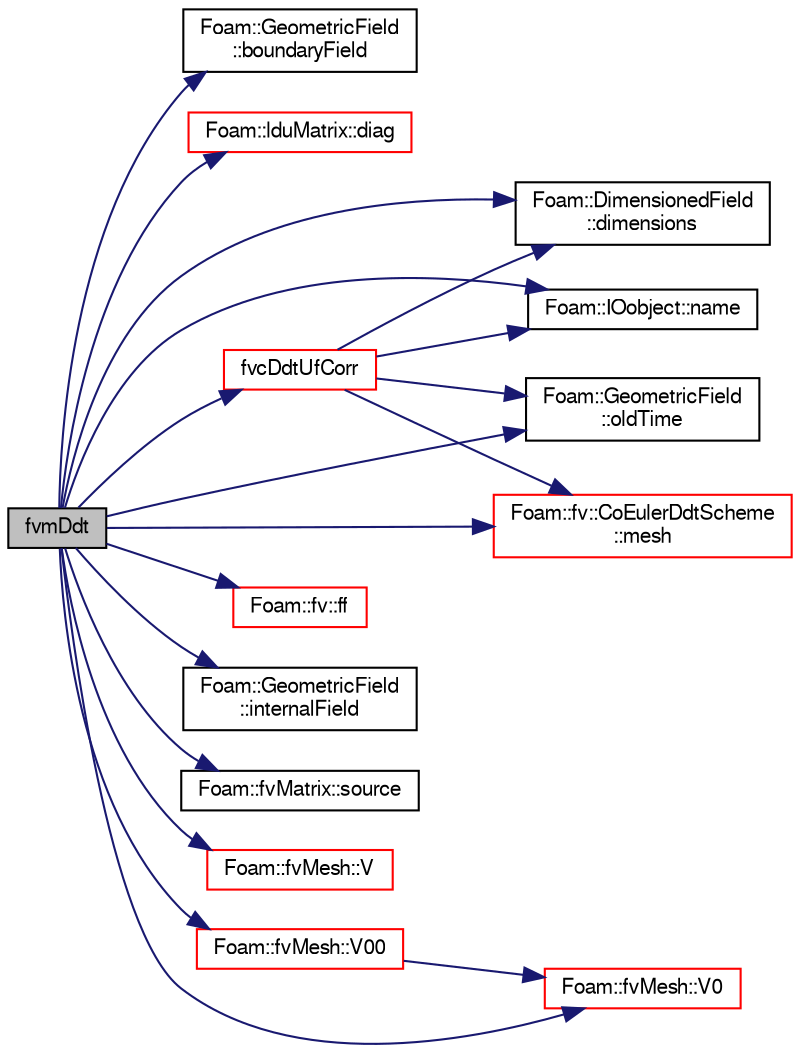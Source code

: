 digraph "fvmDdt"
{
  bgcolor="transparent";
  edge [fontname="FreeSans",fontsize="10",labelfontname="FreeSans",labelfontsize="10"];
  node [fontname="FreeSans",fontsize="10",shape=record];
  rankdir="LR";
  Node895 [label="fvmDdt",height=0.2,width=0.4,color="black", fillcolor="grey75", style="filled", fontcolor="black"];
  Node895 -> Node896 [color="midnightblue",fontsize="10",style="solid",fontname="FreeSans"];
  Node896 [label="Foam::GeometricField\l::boundaryField",height=0.2,width=0.4,color="black",URL="$a22434.html#a3c6c1a789b48ea0c5e8bff64f9c14f2d",tooltip="Return reference to GeometricBoundaryField. "];
  Node895 -> Node897 [color="midnightblue",fontsize="10",style="solid",fontname="FreeSans"];
  Node897 [label="Foam::lduMatrix::diag",height=0.2,width=0.4,color="red",URL="$a26882.html#a9140aaa9630c2cba2fe28369a649f2f0"];
  Node895 -> Node900 [color="midnightblue",fontsize="10",style="solid",fontname="FreeSans"];
  Node900 [label="Foam::DimensionedField\l::dimensions",height=0.2,width=0.4,color="black",URL="$a26390.html#a66989c1e0666e0d0c93a2056ce75599e",tooltip="Return dimensions. "];
  Node895 -> Node901 [color="midnightblue",fontsize="10",style="solid",fontname="FreeSans"];
  Node901 [label="Foam::fv::ff",height=0.2,width=0.4,color="red",URL="$a21133.html#ab38421d38a2395d0ae398d03fc20609c"];
  Node895 -> Node985 [color="midnightblue",fontsize="10",style="solid",fontname="FreeSans"];
  Node985 [label="fvcDdtUfCorr",height=0.2,width=0.4,color="red",URL="$a22478.html#a6552d37151b37eae5f82370b5ddbac91"];
  Node985 -> Node986 [color="midnightblue",fontsize="10",style="solid",fontname="FreeSans"];
  Node986 [label="Foam::IOobject::name",height=0.2,width=0.4,color="black",URL="$a26142.html#acc80e00a8ac919288fb55bd14cc88bf6",tooltip="Return name. "];
  Node985 -> Node900 [color="midnightblue",fontsize="10",style="solid",fontname="FreeSans"];
  Node985 -> Node912 [color="midnightblue",fontsize="10",style="solid",fontname="FreeSans"];
  Node912 [label="Foam::GeometricField\l::oldTime",height=0.2,width=0.4,color="black",URL="$a22434.html#a2f51be6de19012555f923b0902d64135",tooltip="Return old time field. "];
  Node985 -> Node904 [color="midnightblue",fontsize="10",style="solid",fontname="FreeSans"];
  Node904 [label="Foam::fv::CoEulerDdtScheme\l::mesh",height=0.2,width=0.4,color="red",URL="$a22474.html#a470f06cfb9b6ee887cd85d63de275607",tooltip="Return mesh reference. "];
  Node895 -> Node906 [color="midnightblue",fontsize="10",style="solid",fontname="FreeSans"];
  Node906 [label="Foam::GeometricField\l::internalField",height=0.2,width=0.4,color="black",URL="$a22434.html#a9536140d36d69bbac40496f6b817aa0a",tooltip="Return internal field. "];
  Node895 -> Node904 [color="midnightblue",fontsize="10",style="solid",fontname="FreeSans"];
  Node895 -> Node986 [color="midnightblue",fontsize="10",style="solid",fontname="FreeSans"];
  Node895 -> Node912 [color="midnightblue",fontsize="10",style="solid",fontname="FreeSans"];
  Node895 -> Node913 [color="midnightblue",fontsize="10",style="solid",fontname="FreeSans"];
  Node913 [label="Foam::fvMatrix::source",height=0.2,width=0.4,color="black",URL="$a22358.html#a4c49d61a0e11bbdadf6646dbe3740560"];
  Node895 -> Node920 [color="midnightblue",fontsize="10",style="solid",fontname="FreeSans"];
  Node920 [label="Foam::fvMesh::V",height=0.2,width=0.4,color="red",URL="$a22766.html#a154893d1a508aff074b16eaeaa396aea",tooltip="Return cell volumes. "];
  Node895 -> Node982 [color="midnightblue",fontsize="10",style="solid",fontname="FreeSans"];
  Node982 [label="Foam::fvMesh::V0",height=0.2,width=0.4,color="red",URL="$a22766.html#a45ad0db3a9aec0041ec8326828ff74ec",tooltip="Return old-time cell volumes. "];
  Node895 -> Node983 [color="midnightblue",fontsize="10",style="solid",fontname="FreeSans"];
  Node983 [label="Foam::fvMesh::V00",height=0.2,width=0.4,color="red",URL="$a22766.html#a237ac2c94482d18470688cd2a0320dc6",tooltip="Return old-old-time cell volumes. "];
  Node983 -> Node982 [color="midnightblue",fontsize="10",style="solid",fontname="FreeSans"];
}
